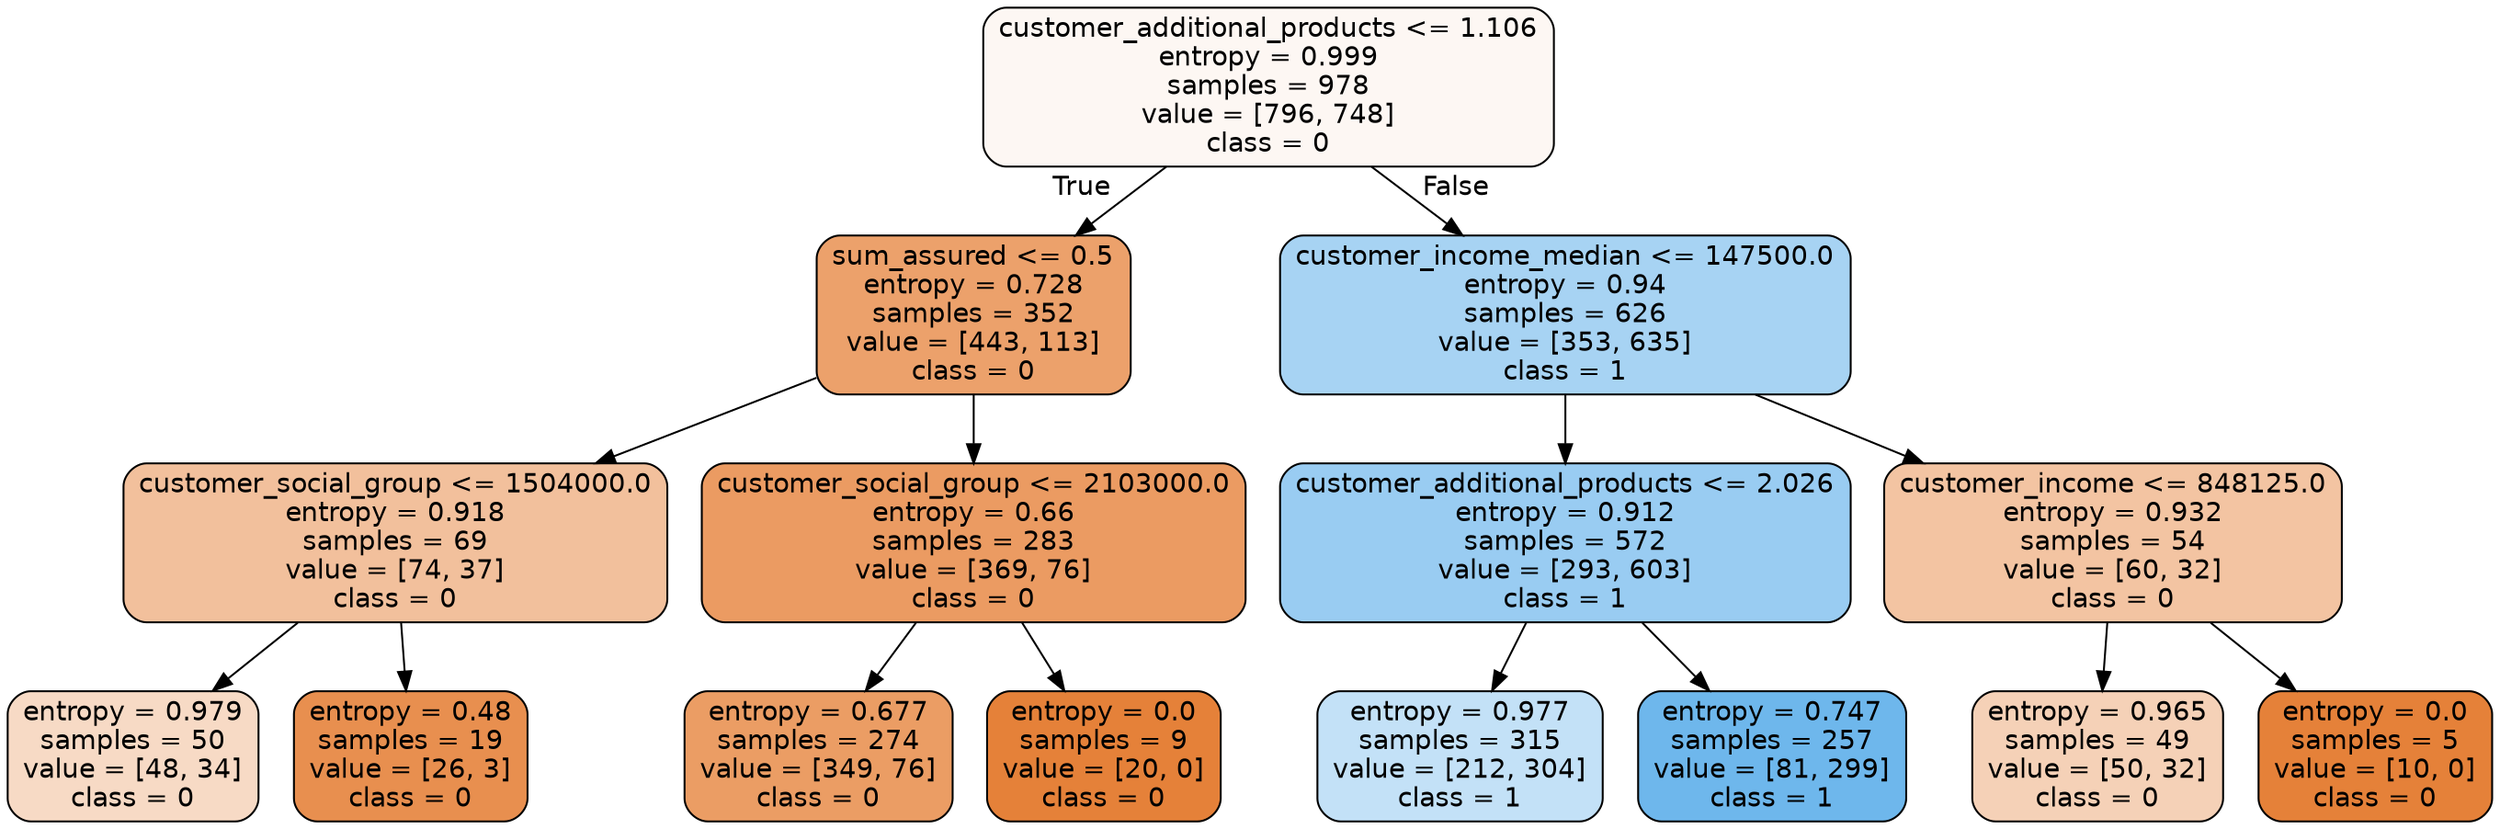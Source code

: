 digraph Tree {
node [shape=box, style="filled, rounded", color="black", fontname=helvetica] ;
edge [fontname=helvetica] ;
0 [label="customer_additional_products <= 1.106\nentropy = 0.999\nsamples = 978\nvalue = [796, 748]\nclass = 0", fillcolor="#e581390f"] ;
1 [label="sum_assured <= 0.5\nentropy = 0.728\nsamples = 352\nvalue = [443, 113]\nclass = 0", fillcolor="#e58139be"] ;
0 -> 1 [labeldistance=2.5, labelangle=45, headlabel="True"] ;
2 [label="customer_social_group <= 1504000.0\nentropy = 0.918\nsamples = 69\nvalue = [74, 37]\nclass = 0", fillcolor="#e581397f"] ;
1 -> 2 ;
3 [label="entropy = 0.979\nsamples = 50\nvalue = [48, 34]\nclass = 0", fillcolor="#e581394a"] ;
2 -> 3 ;
4 [label="entropy = 0.48\nsamples = 19\nvalue = [26, 3]\nclass = 0", fillcolor="#e58139e2"] ;
2 -> 4 ;
5 [label="customer_social_group <= 2103000.0\nentropy = 0.66\nsamples = 283\nvalue = [369, 76]\nclass = 0", fillcolor="#e58139ca"] ;
1 -> 5 ;
6 [label="entropy = 0.677\nsamples = 274\nvalue = [349, 76]\nclass = 0", fillcolor="#e58139c7"] ;
5 -> 6 ;
7 [label="entropy = 0.0\nsamples = 9\nvalue = [20, 0]\nclass = 0", fillcolor="#e58139ff"] ;
5 -> 7 ;
8 [label="customer_income_median <= 147500.0\nentropy = 0.94\nsamples = 626\nvalue = [353, 635]\nclass = 1", fillcolor="#399de571"] ;
0 -> 8 [labeldistance=2.5, labelangle=-45, headlabel="False"] ;
9 [label="customer_additional_products <= 2.026\nentropy = 0.912\nsamples = 572\nvalue = [293, 603]\nclass = 1", fillcolor="#399de583"] ;
8 -> 9 ;
10 [label="entropy = 0.977\nsamples = 315\nvalue = [212, 304]\nclass = 1", fillcolor="#399de54d"] ;
9 -> 10 ;
11 [label="entropy = 0.747\nsamples = 257\nvalue = [81, 299]\nclass = 1", fillcolor="#399de5ba"] ;
9 -> 11 ;
12 [label="customer_income <= 848125.0\nentropy = 0.932\nsamples = 54\nvalue = [60, 32]\nclass = 0", fillcolor="#e5813977"] ;
8 -> 12 ;
13 [label="entropy = 0.965\nsamples = 49\nvalue = [50, 32]\nclass = 0", fillcolor="#e581395c"] ;
12 -> 13 ;
14 [label="entropy = 0.0\nsamples = 5\nvalue = [10, 0]\nclass = 0", fillcolor="#e58139ff"] ;
12 -> 14 ;
}